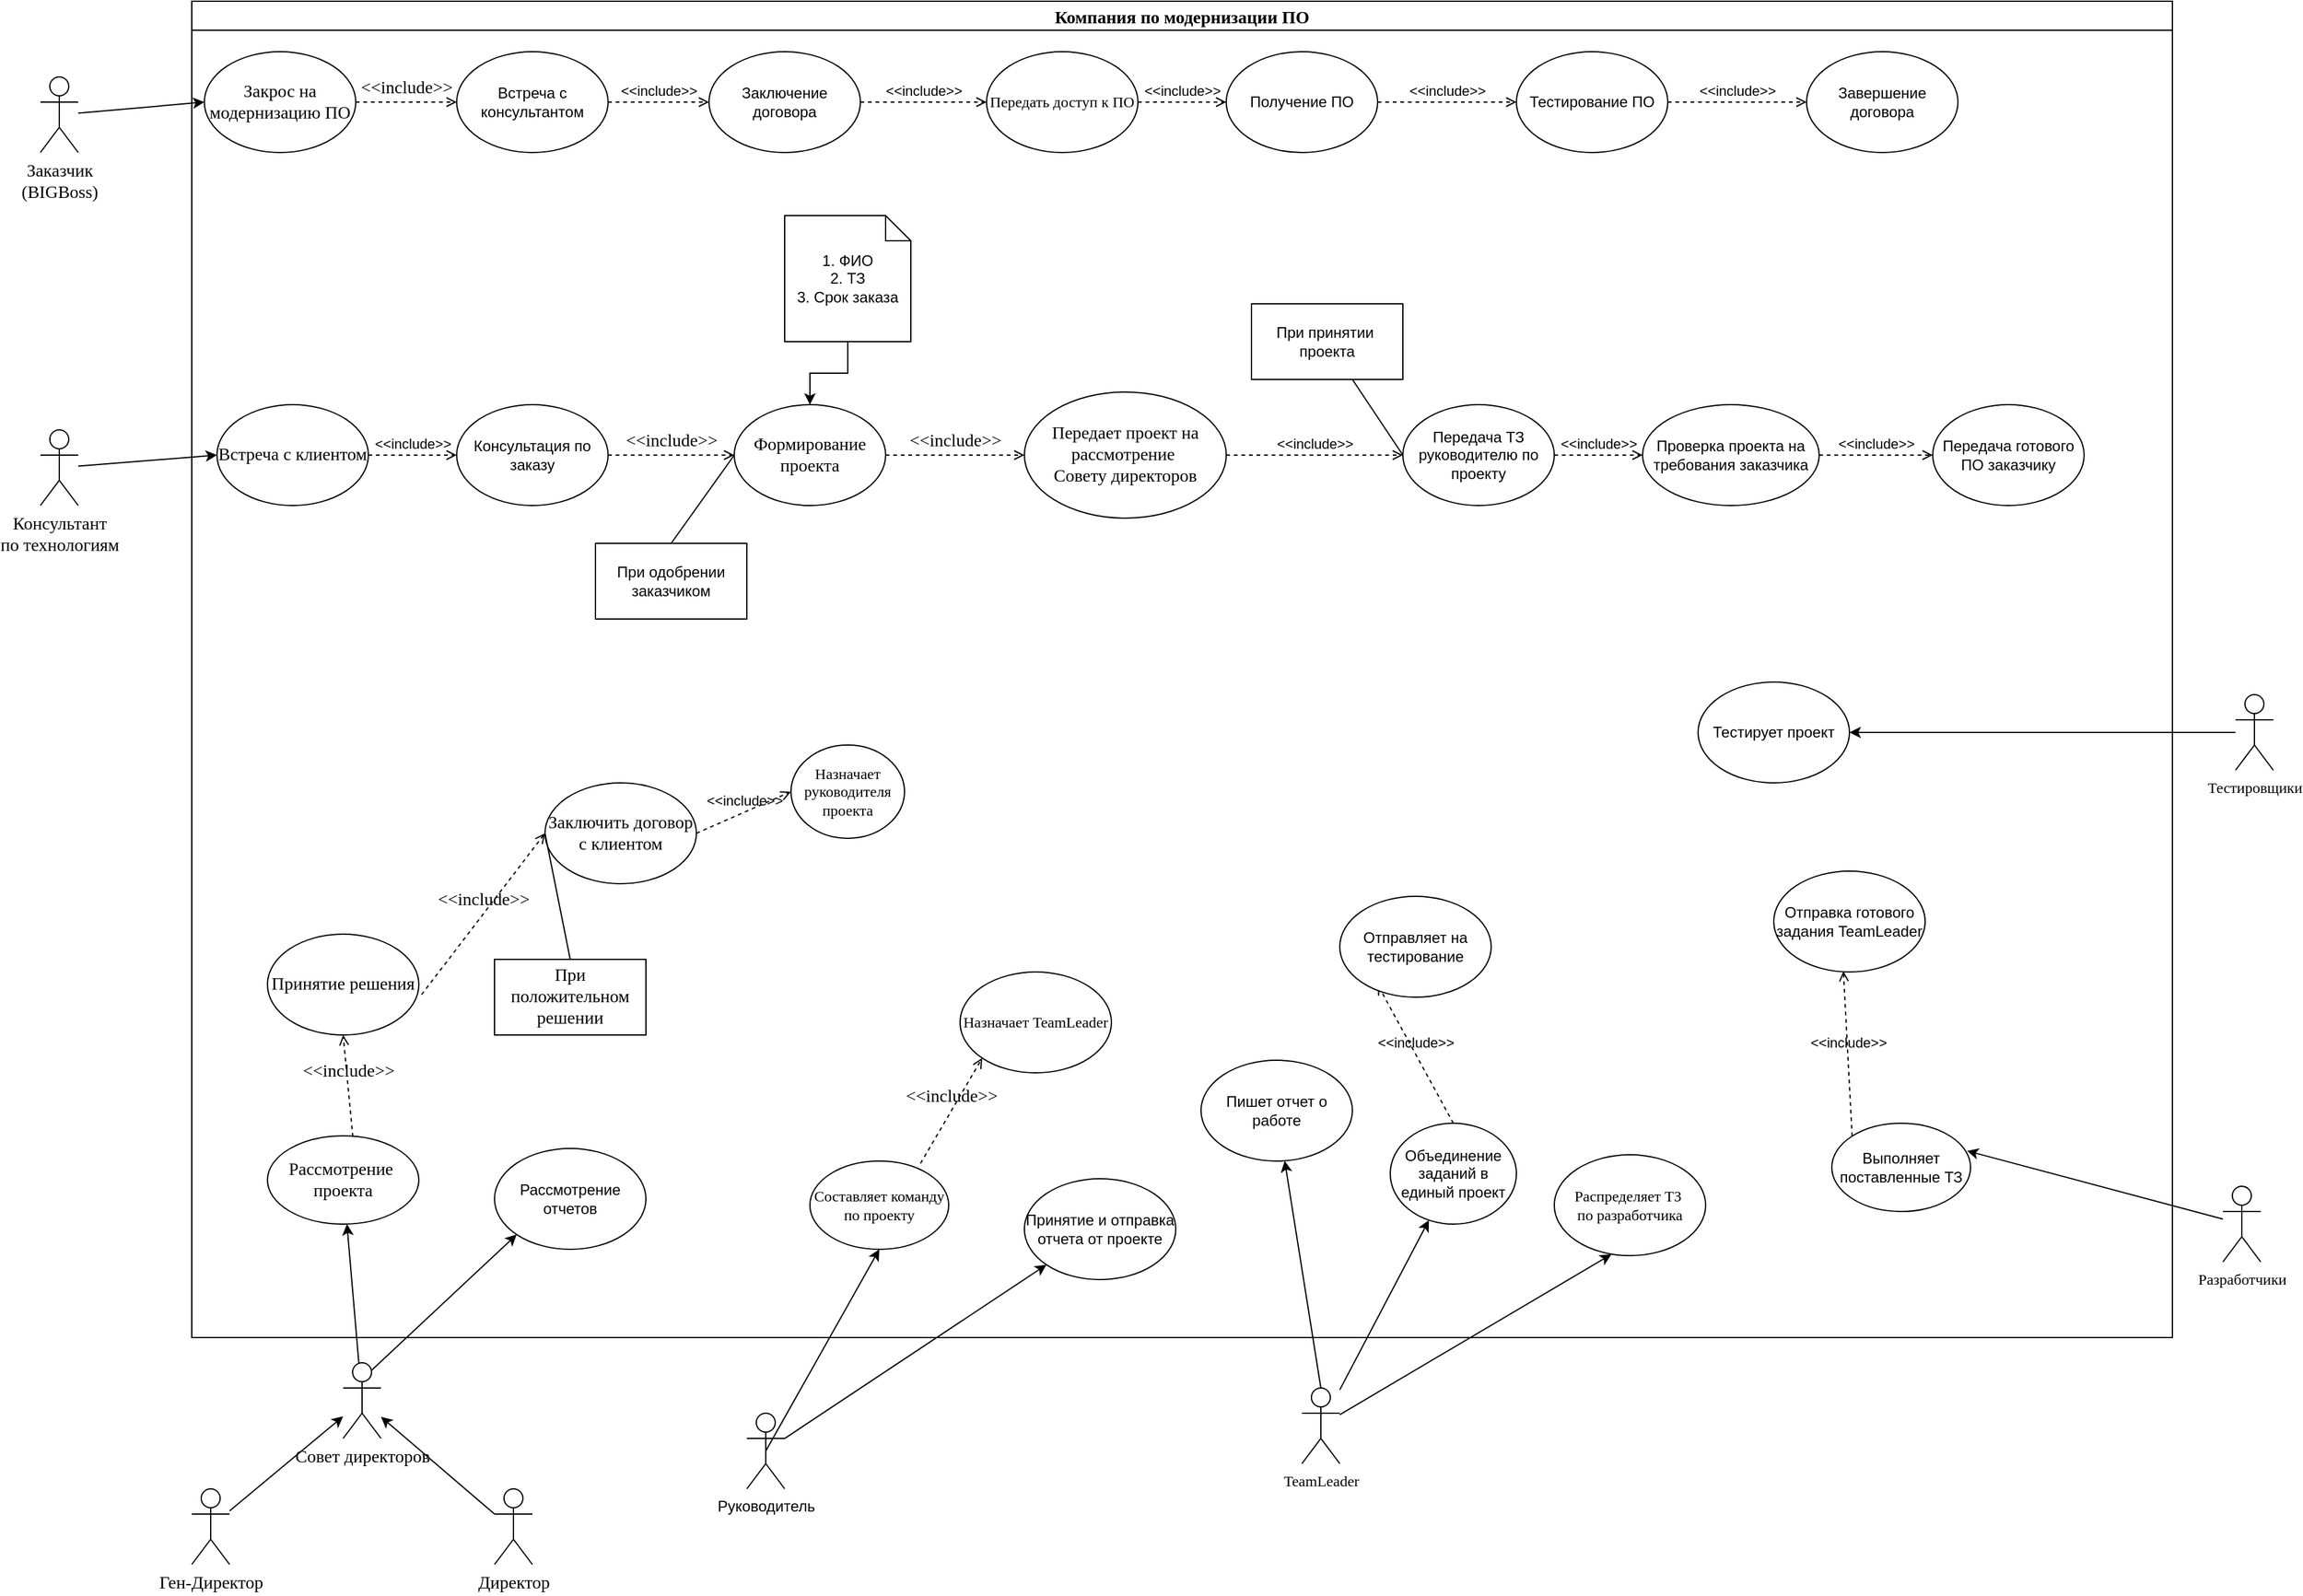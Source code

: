 <mxfile version="20.4.1" type="device"><diagram id="q-M6e1E9mZHze_OHQ8Zx" name="Страница 1"><mxGraphModel dx="2031" dy="1961" grid="1" gridSize="10" guides="1" tooltips="1" connect="1" arrows="1" fold="1" page="1" pageScale="1" pageWidth="1169" pageHeight="827" math="0" shadow="0"><root><mxCell id="0"/><mxCell id="1" parent="0"/><mxCell id="guaCZs_cKu1_7_RgZMiv-1" value="Компания по модернизации ПО" style="swimlane;fontFamily=Comic Sans MS;fontSize=14;" parent="1" vertex="1"><mxGeometry x="440" y="-560" width="1570" height="1060" as="geometry"/></mxCell><mxCell id="guaCZs_cKu1_7_RgZMiv-38" value="Закрос на модернизацию ПО" style="ellipse;whiteSpace=wrap;html=1;fontFamily=Comic Sans MS;fontSize=14;" parent="guaCZs_cKu1_7_RgZMiv-1" vertex="1"><mxGeometry x="10" y="40" width="120" height="80" as="geometry"/></mxCell><mxCell id="guaCZs_cKu1_7_RgZMiv-41" value="&amp;lt;&amp;lt;include&amp;gt;&amp;gt;" style="html=1;verticalAlign=bottom;labelBackgroundColor=none;endArrow=open;endFill=0;dashed=1;rounded=0;fontFamily=Comic Sans MS;fontSize=14;entryX=0;entryY=0.5;entryDx=0;entryDy=0;" parent="guaCZs_cKu1_7_RgZMiv-1" source="guaCZs_cKu1_7_RgZMiv-38" target="GUWoHe-Yc3RCBkC3415t-1" edge="1"><mxGeometry width="160" relative="1" as="geometry"><mxPoint x="230" y="419.5" as="sourcePoint"/><mxPoint x="290" y="240" as="targetPoint"/></mxGeometry></mxCell><mxCell id="guaCZs_cKu1_7_RgZMiv-42" value="Встреча с клиентом" style="ellipse;whiteSpace=wrap;html=1;fontFamily=Comic Sans MS;fontSize=14;" parent="guaCZs_cKu1_7_RgZMiv-1" vertex="1"><mxGeometry x="20" y="320" width="120" height="80" as="geometry"/></mxCell><mxCell id="guaCZs_cKu1_7_RgZMiv-48" value="Передает проект на рассмотрение&amp;nbsp;&lt;br&gt;Совету директоров" style="ellipse;whiteSpace=wrap;html=1;fontFamily=Comic Sans MS;fontSize=14;" parent="guaCZs_cKu1_7_RgZMiv-1" vertex="1"><mxGeometry x="660" y="310" width="160" height="100" as="geometry"/></mxCell><mxCell id="guaCZs_cKu1_7_RgZMiv-47" value="&amp;lt;&amp;lt;include&amp;gt;&amp;gt;" style="html=1;verticalAlign=bottom;labelBackgroundColor=none;endArrow=open;endFill=0;dashed=1;rounded=0;fontFamily=Comic Sans MS;fontSize=14;exitX=1;exitY=0.5;exitDx=0;exitDy=0;" parent="guaCZs_cKu1_7_RgZMiv-1" source="guaCZs_cKu1_7_RgZMiv-64" target="guaCZs_cKu1_7_RgZMiv-48" edge="1"><mxGeometry width="160" relative="1" as="geometry"><mxPoint x="370" y="700" as="sourcePoint"/><mxPoint x="230" y="650" as="targetPoint"/></mxGeometry></mxCell><mxCell id="guaCZs_cKu1_7_RgZMiv-56" value="Рассмотрение&amp;nbsp;&lt;br&gt;проекта" style="ellipse;whiteSpace=wrap;html=1;fontFamily=Comic Sans MS;fontSize=14;" parent="guaCZs_cKu1_7_RgZMiv-1" vertex="1"><mxGeometry x="60" y="900" width="120" height="70" as="geometry"/></mxCell><mxCell id="guaCZs_cKu1_7_RgZMiv-58" value="Принятие решения" style="ellipse;whiteSpace=wrap;html=1;fontFamily=Comic Sans MS;fontSize=14;" parent="guaCZs_cKu1_7_RgZMiv-1" vertex="1"><mxGeometry x="60" y="740" width="120" height="80" as="geometry"/></mxCell><mxCell id="guaCZs_cKu1_7_RgZMiv-57" value="&amp;lt;&amp;lt;include&amp;gt;&amp;gt;" style="html=1;verticalAlign=bottom;labelBackgroundColor=none;endArrow=open;endFill=0;dashed=1;rounded=0;fontFamily=Comic Sans MS;fontSize=14;entryX=0.5;entryY=1;entryDx=0;entryDy=0;exitX=0.564;exitY=0.01;exitDx=0;exitDy=0;exitPerimeter=0;" parent="guaCZs_cKu1_7_RgZMiv-1" source="guaCZs_cKu1_7_RgZMiv-56" target="guaCZs_cKu1_7_RgZMiv-58" edge="1"><mxGeometry width="160" relative="1" as="geometry"><mxPoint x="320" y="910" as="sourcePoint"/><mxPoint x="400" y="830" as="targetPoint"/></mxGeometry></mxCell><mxCell id="guaCZs_cKu1_7_RgZMiv-59" value="Заключить договор с клиентом" style="ellipse;whiteSpace=wrap;html=1;fontFamily=Comic Sans MS;fontSize=14;" parent="guaCZs_cKu1_7_RgZMiv-1" vertex="1"><mxGeometry x="280" y="620" width="120" height="80" as="geometry"/></mxCell><mxCell id="guaCZs_cKu1_7_RgZMiv-60" value="&amp;lt;&amp;lt;include&amp;gt;&amp;gt;" style="html=1;verticalAlign=bottom;labelBackgroundColor=none;endArrow=open;endFill=0;dashed=1;rounded=0;fontFamily=Comic Sans MS;fontSize=14;exitX=1.018;exitY=0.6;exitDx=0;exitDy=0;exitPerimeter=0;entryX=0;entryY=0.5;entryDx=0;entryDy=0;" parent="guaCZs_cKu1_7_RgZMiv-1" source="guaCZs_cKu1_7_RgZMiv-58" target="guaCZs_cKu1_7_RgZMiv-59" edge="1"><mxGeometry width="160" relative="1" as="geometry"><mxPoint x="320" y="900" as="sourcePoint"/><mxPoint x="480" y="900" as="targetPoint"/></mxGeometry></mxCell><mxCell id="guaCZs_cKu1_7_RgZMiv-61" value="При положительном решении" style="rounded=0;whiteSpace=wrap;html=1;fontFamily=Comic Sans MS;fontSize=14;" parent="guaCZs_cKu1_7_RgZMiv-1" vertex="1"><mxGeometry x="240" y="760" width="120" height="60" as="geometry"/></mxCell><mxCell id="guaCZs_cKu1_7_RgZMiv-64" value="Формирование проекта" style="ellipse;whiteSpace=wrap;html=1;fontFamily=Comic Sans MS;fontSize=14;" parent="guaCZs_cKu1_7_RgZMiv-1" vertex="1"><mxGeometry x="430" y="320" width="120" height="80" as="geometry"/></mxCell><mxCell id="guaCZs_cKu1_7_RgZMiv-63" value="&amp;lt;&amp;lt;include&amp;gt;&amp;gt;" style="html=1;verticalAlign=bottom;labelBackgroundColor=none;endArrow=open;endFill=0;dashed=1;rounded=0;fontFamily=Comic Sans MS;fontSize=14;entryX=0;entryY=0.5;entryDx=0;entryDy=0;exitX=1;exitY=0.5;exitDx=0;exitDy=0;" parent="guaCZs_cKu1_7_RgZMiv-1" source="jWmoQ8qqTmjfDzAK_sgd-14" target="guaCZs_cKu1_7_RgZMiv-64" edge="1"><mxGeometry width="160" relative="1" as="geometry"><mxPoint x="310" y="520" as="sourcePoint"/><mxPoint x="560" y="490" as="targetPoint"/></mxGeometry></mxCell><mxCell id="SjGMKWaWHkdXfCxdrCQ1-6" value="Назначает руководителя проекта" style="ellipse;whiteSpace=wrap;html=1;fontFamily=Comic Sans MS;" parent="guaCZs_cKu1_7_RgZMiv-1" vertex="1"><mxGeometry x="475" y="590" width="90" height="74" as="geometry"/></mxCell><mxCell id="SjGMKWaWHkdXfCxdrCQ1-8" value="Составляет команду по проекту" style="ellipse;whiteSpace=wrap;html=1;fontFamily=Comic Sans MS;" parent="guaCZs_cKu1_7_RgZMiv-1" vertex="1"><mxGeometry x="490" y="920" width="110" height="70" as="geometry"/></mxCell><mxCell id="SjGMKWaWHkdXfCxdrCQ1-11" value="Назначает TeamLeader" style="ellipse;whiteSpace=wrap;html=1;fontFamily=Comic Sans MS;" parent="guaCZs_cKu1_7_RgZMiv-1" vertex="1"><mxGeometry x="609" y="770" width="120" height="80" as="geometry"/></mxCell><mxCell id="SjGMKWaWHkdXfCxdrCQ1-10" value="&amp;lt;&amp;lt;include&amp;gt;&amp;gt;" style="html=1;verticalAlign=bottom;labelBackgroundColor=none;endArrow=open;endFill=0;dashed=1;rounded=0;fontFamily=Comic Sans MS;fontSize=14;exitX=0.797;exitY=0.026;exitDx=0;exitDy=0;exitPerimeter=0;entryX=0;entryY=1;entryDx=0;entryDy=0;" parent="guaCZs_cKu1_7_RgZMiv-1" source="SjGMKWaWHkdXfCxdrCQ1-8" target="SjGMKWaWHkdXfCxdrCQ1-11" edge="1"><mxGeometry width="160" relative="1" as="geometry"><mxPoint x="530" y="930" as="sourcePoint"/><mxPoint x="770" y="880" as="targetPoint"/></mxGeometry></mxCell><mxCell id="SjGMKWaWHkdXfCxdrCQ1-14" value="Распределяет ТЗ&amp;nbsp;&lt;br&gt;по разработчика" style="ellipse;whiteSpace=wrap;html=1;fontFamily=Comic Sans MS;" parent="guaCZs_cKu1_7_RgZMiv-1" vertex="1"><mxGeometry x="1080" y="915" width="120" height="80" as="geometry"/></mxCell><mxCell id="SjGMKWaWHkdXfCxdrCQ1-20" value="Передать доступ к ПО" style="ellipse;whiteSpace=wrap;html=1;fontFamily=Comic Sans MS;" parent="guaCZs_cKu1_7_RgZMiv-1" vertex="1"><mxGeometry x="630" y="40" width="120" height="80" as="geometry"/></mxCell><mxCell id="jWmoQ8qqTmjfDzAK_sgd-4" value="Объединение заданий в единый проект" style="ellipse;whiteSpace=wrap;html=1;" parent="guaCZs_cKu1_7_RgZMiv-1" vertex="1"><mxGeometry x="950" y="890" width="100" height="80" as="geometry"/></mxCell><mxCell id="jWmoQ8qqTmjfDzAK_sgd-8" value="Принятие и отправка отчета от проекте" style="ellipse;whiteSpace=wrap;html=1;" parent="guaCZs_cKu1_7_RgZMiv-1" vertex="1"><mxGeometry x="660" y="934" width="120" height="80" as="geometry"/></mxCell><mxCell id="jWmoQ8qqTmjfDzAK_sgd-13" value="При одобрении заказчиком" style="rounded=0;whiteSpace=wrap;html=1;" parent="guaCZs_cKu1_7_RgZMiv-1" vertex="1"><mxGeometry x="320" y="430" width="120" height="60" as="geometry"/></mxCell><mxCell id="jWmoQ8qqTmjfDzAK_sgd-14" value="Консультация по заказу" style="ellipse;whiteSpace=wrap;html=1;" parent="guaCZs_cKu1_7_RgZMiv-1" vertex="1"><mxGeometry x="210" y="320" width="120" height="80" as="geometry"/></mxCell><mxCell id="jWmoQ8qqTmjfDzAK_sgd-15" value="&amp;lt;&amp;lt;include&amp;gt;&amp;gt;" style="html=1;verticalAlign=bottom;labelBackgroundColor=none;endArrow=open;endFill=0;dashed=1;rounded=0;exitX=1;exitY=0.5;exitDx=0;exitDy=0;entryX=0;entryY=0.5;entryDx=0;entryDy=0;" parent="guaCZs_cKu1_7_RgZMiv-1" source="guaCZs_cKu1_7_RgZMiv-42" target="jWmoQ8qqTmjfDzAK_sgd-14" edge="1"><mxGeometry width="160" relative="1" as="geometry"><mxPoint x="450" y="710" as="sourcePoint"/><mxPoint x="610" y="710" as="targetPoint"/></mxGeometry></mxCell><mxCell id="jWmoQ8qqTmjfDzAK_sgd-16" value="" style="endArrow=none;html=1;rounded=0;exitX=0.5;exitY=0;exitDx=0;exitDy=0;entryX=0;entryY=0.5;entryDx=0;entryDy=0;" parent="guaCZs_cKu1_7_RgZMiv-1" source="jWmoQ8qqTmjfDzAK_sgd-13" target="guaCZs_cKu1_7_RgZMiv-64" edge="1"><mxGeometry width="50" height="50" relative="1" as="geometry"><mxPoint x="500" y="750" as="sourcePoint"/><mxPoint x="550" y="700" as="targetPoint"/></mxGeometry></mxCell><mxCell id="jWmoQ8qqTmjfDzAK_sgd-18" style="edgeStyle=orthogonalEdgeStyle;rounded=0;orthogonalLoop=1;jettySize=auto;html=1;" parent="guaCZs_cKu1_7_RgZMiv-1" source="jWmoQ8qqTmjfDzAK_sgd-17" target="guaCZs_cKu1_7_RgZMiv-64" edge="1"><mxGeometry relative="1" as="geometry"/></mxCell><mxCell id="jWmoQ8qqTmjfDzAK_sgd-17" value="1. ФИО&lt;br&gt;2. ТЗ&lt;br&gt;3. Срок заказа" style="shape=note;size=20;whiteSpace=wrap;html=1;" parent="guaCZs_cKu1_7_RgZMiv-1" vertex="1"><mxGeometry x="470" y="170" width="100" height="100" as="geometry"/></mxCell><mxCell id="GUWoHe-Yc3RCBkC3415t-1" value="Встреча с консультантом" style="ellipse;whiteSpace=wrap;html=1;" parent="guaCZs_cKu1_7_RgZMiv-1" vertex="1"><mxGeometry x="210" y="40" width="120" height="80" as="geometry"/></mxCell><mxCell id="GUWoHe-Yc3RCBkC3415t-2" value="&amp;lt;&amp;lt;include&amp;gt;&amp;gt;" style="html=1;verticalAlign=bottom;labelBackgroundColor=none;endArrow=open;endFill=0;dashed=1;rounded=0;exitX=1;exitY=0.5;exitDx=0;exitDy=0;entryX=0;entryY=0.5;entryDx=0;entryDy=0;" parent="guaCZs_cKu1_7_RgZMiv-1" source="GUWoHe-Yc3RCBkC3415t-1" target="GUWoHe-Yc3RCBkC3415t-3" edge="1"><mxGeometry width="160" relative="1" as="geometry"><mxPoint x="450" y="200" as="sourcePoint"/><mxPoint x="540" y="190" as="targetPoint"/></mxGeometry></mxCell><mxCell id="GUWoHe-Yc3RCBkC3415t-3" value="Заключение договора" style="ellipse;whiteSpace=wrap;html=1;" parent="guaCZs_cKu1_7_RgZMiv-1" vertex="1"><mxGeometry x="410" y="40" width="120" height="80" as="geometry"/></mxCell><mxCell id="guaCZs_cKu1_7_RgZMiv-62" value="" style="endArrow=none;html=1;rounded=0;fontFamily=Comic Sans MS;fontSize=14;exitX=0.5;exitY=0;exitDx=0;exitDy=0;entryX=0;entryY=0.5;entryDx=0;entryDy=0;" parent="guaCZs_cKu1_7_RgZMiv-1" source="guaCZs_cKu1_7_RgZMiv-61" target="guaCZs_cKu1_7_RgZMiv-59" edge="1"><mxGeometry width="50" height="50" relative="1" as="geometry"><mxPoint x="450" y="870" as="sourcePoint"/><mxPoint x="450" y="800" as="targetPoint"/></mxGeometry></mxCell><mxCell id="GUWoHe-Yc3RCBkC3415t-7" value="Передача ТЗ&lt;br&gt;руководителю по проекту" style="ellipse;whiteSpace=wrap;html=1;" parent="guaCZs_cKu1_7_RgZMiv-1" vertex="1"><mxGeometry x="960" y="320" width="120" height="80" as="geometry"/></mxCell><mxCell id="GUWoHe-Yc3RCBkC3415t-5" value="&amp;lt;&amp;lt;include&amp;gt;&amp;gt;" style="html=1;verticalAlign=bottom;labelBackgroundColor=none;endArrow=open;endFill=0;dashed=1;rounded=0;entryX=0;entryY=0.5;entryDx=0;entryDy=0;exitX=1;exitY=0.5;exitDx=0;exitDy=0;" parent="guaCZs_cKu1_7_RgZMiv-1" source="guaCZs_cKu1_7_RgZMiv-48" target="GUWoHe-Yc3RCBkC3415t-7" edge="1"><mxGeometry width="160" relative="1" as="geometry"><mxPoint x="120" y="600" as="sourcePoint"/><mxPoint x="280" y="600" as="targetPoint"/></mxGeometry></mxCell><mxCell id="GUWoHe-Yc3RCBkC3415t-9" value="При принятии&amp;nbsp; проекта" style="rounded=0;whiteSpace=wrap;html=1;" parent="guaCZs_cKu1_7_RgZMiv-1" vertex="1"><mxGeometry x="840" y="240" width="120" height="60" as="geometry"/></mxCell><mxCell id="GUWoHe-Yc3RCBkC3415t-8" value="" style="endArrow=none;html=1;rounded=0;exitX=0;exitY=0.5;exitDx=0;exitDy=0;" parent="guaCZs_cKu1_7_RgZMiv-1" source="GUWoHe-Yc3RCBkC3415t-7" target="GUWoHe-Yc3RCBkC3415t-9" edge="1"><mxGeometry width="50" height="50" relative="1" as="geometry"><mxPoint x="870" y="400" as="sourcePoint"/><mxPoint x="540" y="430" as="targetPoint"/></mxGeometry></mxCell><mxCell id="GUWoHe-Yc3RCBkC3415t-10" value="&amp;lt;&amp;lt;include&amp;gt;&amp;gt;" style="html=1;verticalAlign=bottom;labelBackgroundColor=none;endArrow=open;endFill=0;dashed=1;rounded=0;exitX=1;exitY=0.5;exitDx=0;exitDy=0;entryX=0;entryY=0.5;entryDx=0;entryDy=0;" parent="guaCZs_cKu1_7_RgZMiv-1" source="GUWoHe-Yc3RCBkC3415t-3" target="SjGMKWaWHkdXfCxdrCQ1-20" edge="1"><mxGeometry width="160" relative="1" as="geometry"><mxPoint x="260" y="340" as="sourcePoint"/><mxPoint x="420" y="340" as="targetPoint"/></mxGeometry></mxCell><mxCell id="SzfnKehImvkE5uTHRfjH-2" value="Получение ПО" style="ellipse;whiteSpace=wrap;html=1;" vertex="1" parent="guaCZs_cKu1_7_RgZMiv-1"><mxGeometry x="820" y="40" width="120" height="80" as="geometry"/></mxCell><mxCell id="SzfnKehImvkE5uTHRfjH-1" value="&amp;lt;&amp;lt;include&amp;gt;&amp;gt;" style="html=1;verticalAlign=bottom;labelBackgroundColor=none;endArrow=open;endFill=0;dashed=1;rounded=0;exitX=1;exitY=0.5;exitDx=0;exitDy=0;entryX=0;entryY=0.5;entryDx=0;entryDy=0;" edge="1" parent="guaCZs_cKu1_7_RgZMiv-1" source="SjGMKWaWHkdXfCxdrCQ1-20" target="SzfnKehImvkE5uTHRfjH-2"><mxGeometry width="160" relative="1" as="geometry"><mxPoint x="540" y="350" as="sourcePoint"/><mxPoint x="820" y="80" as="targetPoint"/></mxGeometry></mxCell><mxCell id="SzfnKehImvkE5uTHRfjH-4" value="Тестирование ПО" style="ellipse;whiteSpace=wrap;html=1;" vertex="1" parent="guaCZs_cKu1_7_RgZMiv-1"><mxGeometry x="1050" y="40" width="120" height="80" as="geometry"/></mxCell><mxCell id="SzfnKehImvkE5uTHRfjH-3" value="&amp;lt;&amp;lt;include&amp;gt;&amp;gt;" style="html=1;verticalAlign=bottom;labelBackgroundColor=none;endArrow=open;endFill=0;dashed=1;rounded=0;exitX=1;exitY=0.5;exitDx=0;exitDy=0;entryX=0;entryY=0.5;entryDx=0;entryDy=0;" edge="1" parent="guaCZs_cKu1_7_RgZMiv-1" source="SzfnKehImvkE5uTHRfjH-2" target="SzfnKehImvkE5uTHRfjH-4"><mxGeometry width="160" relative="1" as="geometry"><mxPoint x="540" y="350" as="sourcePoint"/><mxPoint x="1030" y="80" as="targetPoint"/></mxGeometry></mxCell><mxCell id="SzfnKehImvkE5uTHRfjH-6" value="Завершение договора" style="ellipse;whiteSpace=wrap;html=1;" vertex="1" parent="guaCZs_cKu1_7_RgZMiv-1"><mxGeometry x="1280" y="40" width="120" height="80" as="geometry"/></mxCell><mxCell id="SzfnKehImvkE5uTHRfjH-7" value="&amp;lt;&amp;lt;include&amp;gt;&amp;gt;" style="html=1;verticalAlign=bottom;labelBackgroundColor=none;endArrow=open;endFill=0;dashed=1;rounded=0;exitX=1;exitY=0.5;exitDx=0;exitDy=0;entryX=0;entryY=0.5;entryDx=0;entryDy=0;" edge="1" parent="guaCZs_cKu1_7_RgZMiv-1" source="SzfnKehImvkE5uTHRfjH-4" target="SzfnKehImvkE5uTHRfjH-6"><mxGeometry width="160" relative="1" as="geometry"><mxPoint x="1090" y="340" as="sourcePoint"/><mxPoint x="1250" y="340" as="targetPoint"/></mxGeometry></mxCell><mxCell id="SzfnKehImvkE5uTHRfjH-9" value="Проверка проекта на требования заказчика" style="ellipse;whiteSpace=wrap;html=1;" vertex="1" parent="guaCZs_cKu1_7_RgZMiv-1"><mxGeometry x="1150" y="320" width="140" height="80" as="geometry"/></mxCell><mxCell id="SzfnKehImvkE5uTHRfjH-10" value="&amp;lt;&amp;lt;include&amp;gt;&amp;gt;" style="html=1;verticalAlign=bottom;labelBackgroundColor=none;endArrow=open;endFill=0;dashed=1;rounded=0;exitX=1;exitY=0.5;exitDx=0;exitDy=0;entryX=0;entryY=0.5;entryDx=0;entryDy=0;" edge="1" parent="guaCZs_cKu1_7_RgZMiv-1" source="GUWoHe-Yc3RCBkC3415t-7" target="SzfnKehImvkE5uTHRfjH-9"><mxGeometry width="160" relative="1" as="geometry"><mxPoint x="930" y="490" as="sourcePoint"/><mxPoint x="1090" y="490" as="targetPoint"/></mxGeometry></mxCell><mxCell id="SzfnKehImvkE5uTHRfjH-11" value="Передача готового ПО заказчику" style="ellipse;whiteSpace=wrap;html=1;" vertex="1" parent="guaCZs_cKu1_7_RgZMiv-1"><mxGeometry x="1380" y="320" width="120" height="80" as="geometry"/></mxCell><mxCell id="SzfnKehImvkE5uTHRfjH-12" value="&amp;lt;&amp;lt;include&amp;gt;&amp;gt;" style="html=1;verticalAlign=bottom;labelBackgroundColor=none;endArrow=open;endFill=0;dashed=1;rounded=0;exitX=1;exitY=0.5;exitDx=0;exitDy=0;entryX=0;entryY=0.5;entryDx=0;entryDy=0;" edge="1" parent="guaCZs_cKu1_7_RgZMiv-1" source="SzfnKehImvkE5uTHRfjH-9" target="SzfnKehImvkE5uTHRfjH-11"><mxGeometry width="160" relative="1" as="geometry"><mxPoint x="930" y="480" as="sourcePoint"/><mxPoint x="1090" y="480" as="targetPoint"/></mxGeometry></mxCell><mxCell id="SzfnKehImvkE5uTHRfjH-13" value="&amp;lt;&amp;lt;include&amp;gt;&amp;gt;" style="html=1;verticalAlign=bottom;labelBackgroundColor=none;endArrow=open;endFill=0;dashed=1;rounded=0;exitX=1;exitY=0.5;exitDx=0;exitDy=0;entryX=0;entryY=0.5;entryDx=0;entryDy=0;" edge="1" parent="guaCZs_cKu1_7_RgZMiv-1" source="guaCZs_cKu1_7_RgZMiv-59" target="SjGMKWaWHkdXfCxdrCQ1-6"><mxGeometry width="160" relative="1" as="geometry"><mxPoint x="370" y="890" as="sourcePoint"/><mxPoint x="530" y="890" as="targetPoint"/></mxGeometry></mxCell><mxCell id="SzfnKehImvkE5uTHRfjH-15" value="Рассмотрение отчетов" style="ellipse;whiteSpace=wrap;html=1;" vertex="1" parent="guaCZs_cKu1_7_RgZMiv-1"><mxGeometry x="240.0" y="910" width="120" height="80" as="geometry"/></mxCell><mxCell id="jWmoQ8qqTmjfDzAK_sgd-1" value="Выполняет поставленные ТЗ" style="ellipse;whiteSpace=wrap;html=1;" parent="guaCZs_cKu1_7_RgZMiv-1" vertex="1"><mxGeometry x="1300" y="890" width="110" height="70" as="geometry"/></mxCell><mxCell id="SzfnKehImvkE5uTHRfjH-20" value="Пишет отчет о работе" style="ellipse;whiteSpace=wrap;html=1;" vertex="1" parent="guaCZs_cKu1_7_RgZMiv-1"><mxGeometry x="800" y="840.0" width="120" height="80" as="geometry"/></mxCell><mxCell id="SzfnKehImvkE5uTHRfjH-19" value="&amp;lt;&amp;lt;include&amp;gt;&amp;gt;" style="html=1;verticalAlign=bottom;labelBackgroundColor=none;endArrow=open;endFill=0;dashed=1;rounded=0;exitX=0.5;exitY=0;exitDx=0;exitDy=0;entryX=0.25;entryY=0.875;entryDx=0;entryDy=0;entryPerimeter=0;" edge="1" parent="guaCZs_cKu1_7_RgZMiv-1" source="jWmoQ8qqTmjfDzAK_sgd-4" target="SzfnKehImvkE5uTHRfjH-23"><mxGeometry width="160" relative="1" as="geometry"><mxPoint x="1320" y="880" as="sourcePoint"/><mxPoint x="910" y="790" as="targetPoint"/></mxGeometry></mxCell><mxCell id="SzfnKehImvkE5uTHRfjH-22" value="Отправка готового задания TeamLeader" style="ellipse;whiteSpace=wrap;html=1;" vertex="1" parent="guaCZs_cKu1_7_RgZMiv-1"><mxGeometry x="1254" y="690" width="120" height="80" as="geometry"/></mxCell><mxCell id="SzfnKehImvkE5uTHRfjH-21" value="&amp;lt;&amp;lt;include&amp;gt;&amp;gt;" style="html=1;verticalAlign=bottom;labelBackgroundColor=none;endArrow=open;endFill=0;dashed=1;rounded=0;exitX=0;exitY=0;exitDx=0;exitDy=0;entryX=0.46;entryY=0.992;entryDx=0;entryDy=0;entryPerimeter=0;" edge="1" parent="guaCZs_cKu1_7_RgZMiv-1" source="jWmoQ8qqTmjfDzAK_sgd-1" target="SzfnKehImvkE5uTHRfjH-22"><mxGeometry width="160" relative="1" as="geometry"><mxPoint x="1320" y="870" as="sourcePoint"/><mxPoint x="1280" y="820" as="targetPoint"/></mxGeometry></mxCell><mxCell id="jWmoQ8qqTmjfDzAK_sgd-6" value="Тестирует проект" style="ellipse;whiteSpace=wrap;html=1;" parent="guaCZs_cKu1_7_RgZMiv-1" vertex="1"><mxGeometry x="1194" y="540" width="120" height="80" as="geometry"/></mxCell><mxCell id="SzfnKehImvkE5uTHRfjH-23" value="Отправляет на тестирование" style="ellipse;whiteSpace=wrap;html=1;" vertex="1" parent="guaCZs_cKu1_7_RgZMiv-1"><mxGeometry x="910" y="710" width="120" height="80" as="geometry"/></mxCell><mxCell id="guaCZs_cKu1_7_RgZMiv-37" value="Заказчик&lt;br&gt;(BIGBoss)" style="shape=umlActor;verticalLabelPosition=bottom;verticalAlign=top;html=1;outlineConnect=0;fontFamily=Comic Sans MS;fontSize=14;labelBackgroundColor=none;" parent="1" vertex="1"><mxGeometry x="320" y="-500" width="30" height="60" as="geometry"/></mxCell><mxCell id="guaCZs_cKu1_7_RgZMiv-39" value="" style="endArrow=classic;html=1;rounded=0;fontFamily=Comic Sans MS;fontSize=14;entryX=0;entryY=0.5;entryDx=0;entryDy=0;" parent="1" source="guaCZs_cKu1_7_RgZMiv-37" target="guaCZs_cKu1_7_RgZMiv-38" edge="1"><mxGeometry width="50" height="50" relative="1" as="geometry"><mxPoint x="790" y="-100" as="sourcePoint"/><mxPoint x="840" y="-150" as="targetPoint"/></mxGeometry></mxCell><mxCell id="guaCZs_cKu1_7_RgZMiv-44" value="Консультант&lt;br&gt;по технологиям" style="shape=umlActor;verticalLabelPosition=bottom;verticalAlign=top;html=1;outlineConnect=0;fontFamily=Comic Sans MS;fontSize=14;" parent="1" vertex="1"><mxGeometry x="320" y="-220" width="30" height="60" as="geometry"/></mxCell><mxCell id="guaCZs_cKu1_7_RgZMiv-45" value="" style="endArrow=classic;html=1;rounded=0;fontFamily=Comic Sans MS;fontSize=14;entryX=0;entryY=0.5;entryDx=0;entryDy=0;" parent="1" source="guaCZs_cKu1_7_RgZMiv-44" target="guaCZs_cKu1_7_RgZMiv-42" edge="1"><mxGeometry width="50" height="50" relative="1" as="geometry"><mxPoint x="900" y="150" as="sourcePoint"/><mxPoint x="480" y="140" as="targetPoint"/></mxGeometry></mxCell><mxCell id="guaCZs_cKu1_7_RgZMiv-49" value="Директор" style="shape=umlActor;verticalLabelPosition=bottom;verticalAlign=top;html=1;outlineConnect=0;fontFamily=Comic Sans MS;fontSize=14;" parent="1" vertex="1"><mxGeometry x="680" y="620" width="30" height="60" as="geometry"/></mxCell><mxCell id="guaCZs_cKu1_7_RgZMiv-50" value="Ген-Директор" style="shape=umlActor;verticalLabelPosition=bottom;verticalAlign=top;html=1;outlineConnect=0;fontFamily=Comic Sans MS;fontSize=14;" parent="1" vertex="1"><mxGeometry x="440" y="620" width="30" height="60" as="geometry"/></mxCell><mxCell id="guaCZs_cKu1_7_RgZMiv-51" value="Совет директоров" style="shape=umlActor;verticalLabelPosition=bottom;verticalAlign=top;html=1;outlineConnect=0;fontFamily=Comic Sans MS;fontSize=14;" parent="1" vertex="1"><mxGeometry x="560" y="520" width="30" height="60" as="geometry"/></mxCell><mxCell id="guaCZs_cKu1_7_RgZMiv-52" value="" style="endArrow=classic;html=1;rounded=0;fontFamily=Comic Sans MS;fontSize=14;" parent="1" source="guaCZs_cKu1_7_RgZMiv-50" target="guaCZs_cKu1_7_RgZMiv-51" edge="1"><mxGeometry width="50" height="50" relative="1" as="geometry"><mxPoint x="880" y="540" as="sourcePoint"/><mxPoint x="930" y="490" as="targetPoint"/></mxGeometry></mxCell><mxCell id="guaCZs_cKu1_7_RgZMiv-53" value="" style="endArrow=classic;html=1;rounded=0;fontFamily=Comic Sans MS;fontSize=14;exitX=0;exitY=0.333;exitDx=0;exitDy=0;exitPerimeter=0;" parent="1" source="guaCZs_cKu1_7_RgZMiv-49" target="guaCZs_cKu1_7_RgZMiv-51" edge="1"><mxGeometry width="50" height="50" relative="1" as="geometry"><mxPoint x="880" y="540" as="sourcePoint"/><mxPoint x="930" y="490" as="targetPoint"/></mxGeometry></mxCell><mxCell id="guaCZs_cKu1_7_RgZMiv-55" value="" style="endArrow=classic;html=1;rounded=0;fontFamily=Comic Sans MS;fontSize=14;" parent="1" source="guaCZs_cKu1_7_RgZMiv-51" target="guaCZs_cKu1_7_RgZMiv-56" edge="1"><mxGeometry width="50" height="50" relative="1" as="geometry"><mxPoint x="810" y="580" as="sourcePoint"/><mxPoint x="800" y="440" as="targetPoint"/></mxGeometry></mxCell><mxCell id="SjGMKWaWHkdXfCxdrCQ1-5" value="Руководитель" style="shape=umlActor;verticalLabelPosition=bottom;verticalAlign=top;html=1;outlineConnect=0;" parent="1" vertex="1"><mxGeometry x="880" y="560" width="30" height="60" as="geometry"/></mxCell><mxCell id="SjGMKWaWHkdXfCxdrCQ1-9" value="" style="endArrow=classic;html=1;rounded=0;fontFamily=Comic Sans MS;exitX=0.5;exitY=0.5;exitDx=0;exitDy=0;exitPerimeter=0;entryX=0.5;entryY=1;entryDx=0;entryDy=0;" parent="1" source="SjGMKWaWHkdXfCxdrCQ1-5" target="SjGMKWaWHkdXfCxdrCQ1-8" edge="1"><mxGeometry width="50" height="50" relative="1" as="geometry"><mxPoint x="1040" y="430" as="sourcePoint"/><mxPoint x="1090" y="380" as="targetPoint"/></mxGeometry></mxCell><mxCell id="SjGMKWaWHkdXfCxdrCQ1-12" value="Разработчики" style="shape=umlActor;verticalLabelPosition=bottom;verticalAlign=top;html=1;outlineConnect=0;fontFamily=Comic Sans MS;" parent="1" vertex="1"><mxGeometry x="2050" y="380" width="30" height="60" as="geometry"/></mxCell><mxCell id="SjGMKWaWHkdXfCxdrCQ1-13" value="TeamLeader" style="shape=umlActor;verticalLabelPosition=bottom;verticalAlign=top;html=1;outlineConnect=0;fontFamily=Comic Sans MS;" parent="1" vertex="1"><mxGeometry x="1320" y="540" width="30" height="60" as="geometry"/></mxCell><mxCell id="SjGMKWaWHkdXfCxdrCQ1-17" value="" style="endArrow=classic;html=1;rounded=0;fontFamily=Comic Sans MS;entryX=0.377;entryY=0.988;entryDx=0;entryDy=0;entryPerimeter=0;" parent="1" source="SjGMKWaWHkdXfCxdrCQ1-13" target="SjGMKWaWHkdXfCxdrCQ1-14" edge="1"><mxGeometry width="50" height="50" relative="1" as="geometry"><mxPoint x="1040" y="260" as="sourcePoint"/><mxPoint x="1090" y="210" as="targetPoint"/></mxGeometry></mxCell><mxCell id="SjGMKWaWHkdXfCxdrCQ1-18" value="Тестировщики" style="shape=umlActor;verticalLabelPosition=bottom;verticalAlign=top;html=1;outlineConnect=0;fontFamily=Comic Sans MS;" parent="1" vertex="1"><mxGeometry x="2060" y="-10" width="30" height="60" as="geometry"/></mxCell><mxCell id="jWmoQ8qqTmjfDzAK_sgd-2" value="" style="endArrow=classic;html=1;rounded=0;entryX=0.975;entryY=0.313;entryDx=0;entryDy=0;entryPerimeter=0;" parent="1" source="SjGMKWaWHkdXfCxdrCQ1-12" target="jWmoQ8qqTmjfDzAK_sgd-1" edge="1"><mxGeometry width="50" height="50" relative="1" as="geometry"><mxPoint x="1450" y="270" as="sourcePoint"/><mxPoint x="1500" y="220" as="targetPoint"/></mxGeometry></mxCell><mxCell id="jWmoQ8qqTmjfDzAK_sgd-5" value="" style="endArrow=classic;html=1;rounded=0;" parent="1" source="SjGMKWaWHkdXfCxdrCQ1-18" target="jWmoQ8qqTmjfDzAK_sgd-6" edge="1"><mxGeometry width="50" height="50" relative="1" as="geometry"><mxPoint x="1450" y="-110" as="sourcePoint"/><mxPoint x="1590" y="-340" as="targetPoint"/></mxGeometry></mxCell><mxCell id="SzfnKehImvkE5uTHRfjH-16" value="" style="endArrow=classic;html=1;rounded=0;exitX=0.75;exitY=0.1;exitDx=0;exitDy=0;exitPerimeter=0;entryX=0;entryY=1;entryDx=0;entryDy=0;" edge="1" parent="1" source="guaCZs_cKu1_7_RgZMiv-51" target="SzfnKehImvkE5uTHRfjH-15"><mxGeometry width="50" height="50" relative="1" as="geometry"><mxPoint x="860" y="210" as="sourcePoint"/><mxPoint x="910" y="160" as="targetPoint"/></mxGeometry></mxCell><mxCell id="SzfnKehImvkE5uTHRfjH-17" value="" style="endArrow=classic;html=1;rounded=0;" edge="1" parent="1" source="SjGMKWaWHkdXfCxdrCQ1-5" target="jWmoQ8qqTmjfDzAK_sgd-8"><mxGeometry width="50" height="50" relative="1" as="geometry"><mxPoint x="1110" y="360" as="sourcePoint"/><mxPoint x="1120" y="420" as="targetPoint"/></mxGeometry></mxCell><mxCell id="SzfnKehImvkE5uTHRfjH-18" value="" style="endArrow=classic;html=1;rounded=0;" edge="1" parent="1" source="SjGMKWaWHkdXfCxdrCQ1-13" target="jWmoQ8qqTmjfDzAK_sgd-4"><mxGeometry width="50" height="50" relative="1" as="geometry"><mxPoint x="1300" y="380" as="sourcePoint"/><mxPoint x="1335" y="400" as="targetPoint"/></mxGeometry></mxCell><mxCell id="SzfnKehImvkE5uTHRfjH-24" value="" style="endArrow=classic;html=1;rounded=0;exitX=0.5;exitY=0;exitDx=0;exitDy=0;exitPerimeter=0;" edge="1" parent="1" source="SjGMKWaWHkdXfCxdrCQ1-13" target="SzfnKehImvkE5uTHRfjH-20"><mxGeometry width="50" height="50" relative="1" as="geometry"><mxPoint x="1390" y="320" as="sourcePoint"/><mxPoint x="1440" y="270" as="targetPoint"/></mxGeometry></mxCell></root></mxGraphModel></diagram></mxfile>
